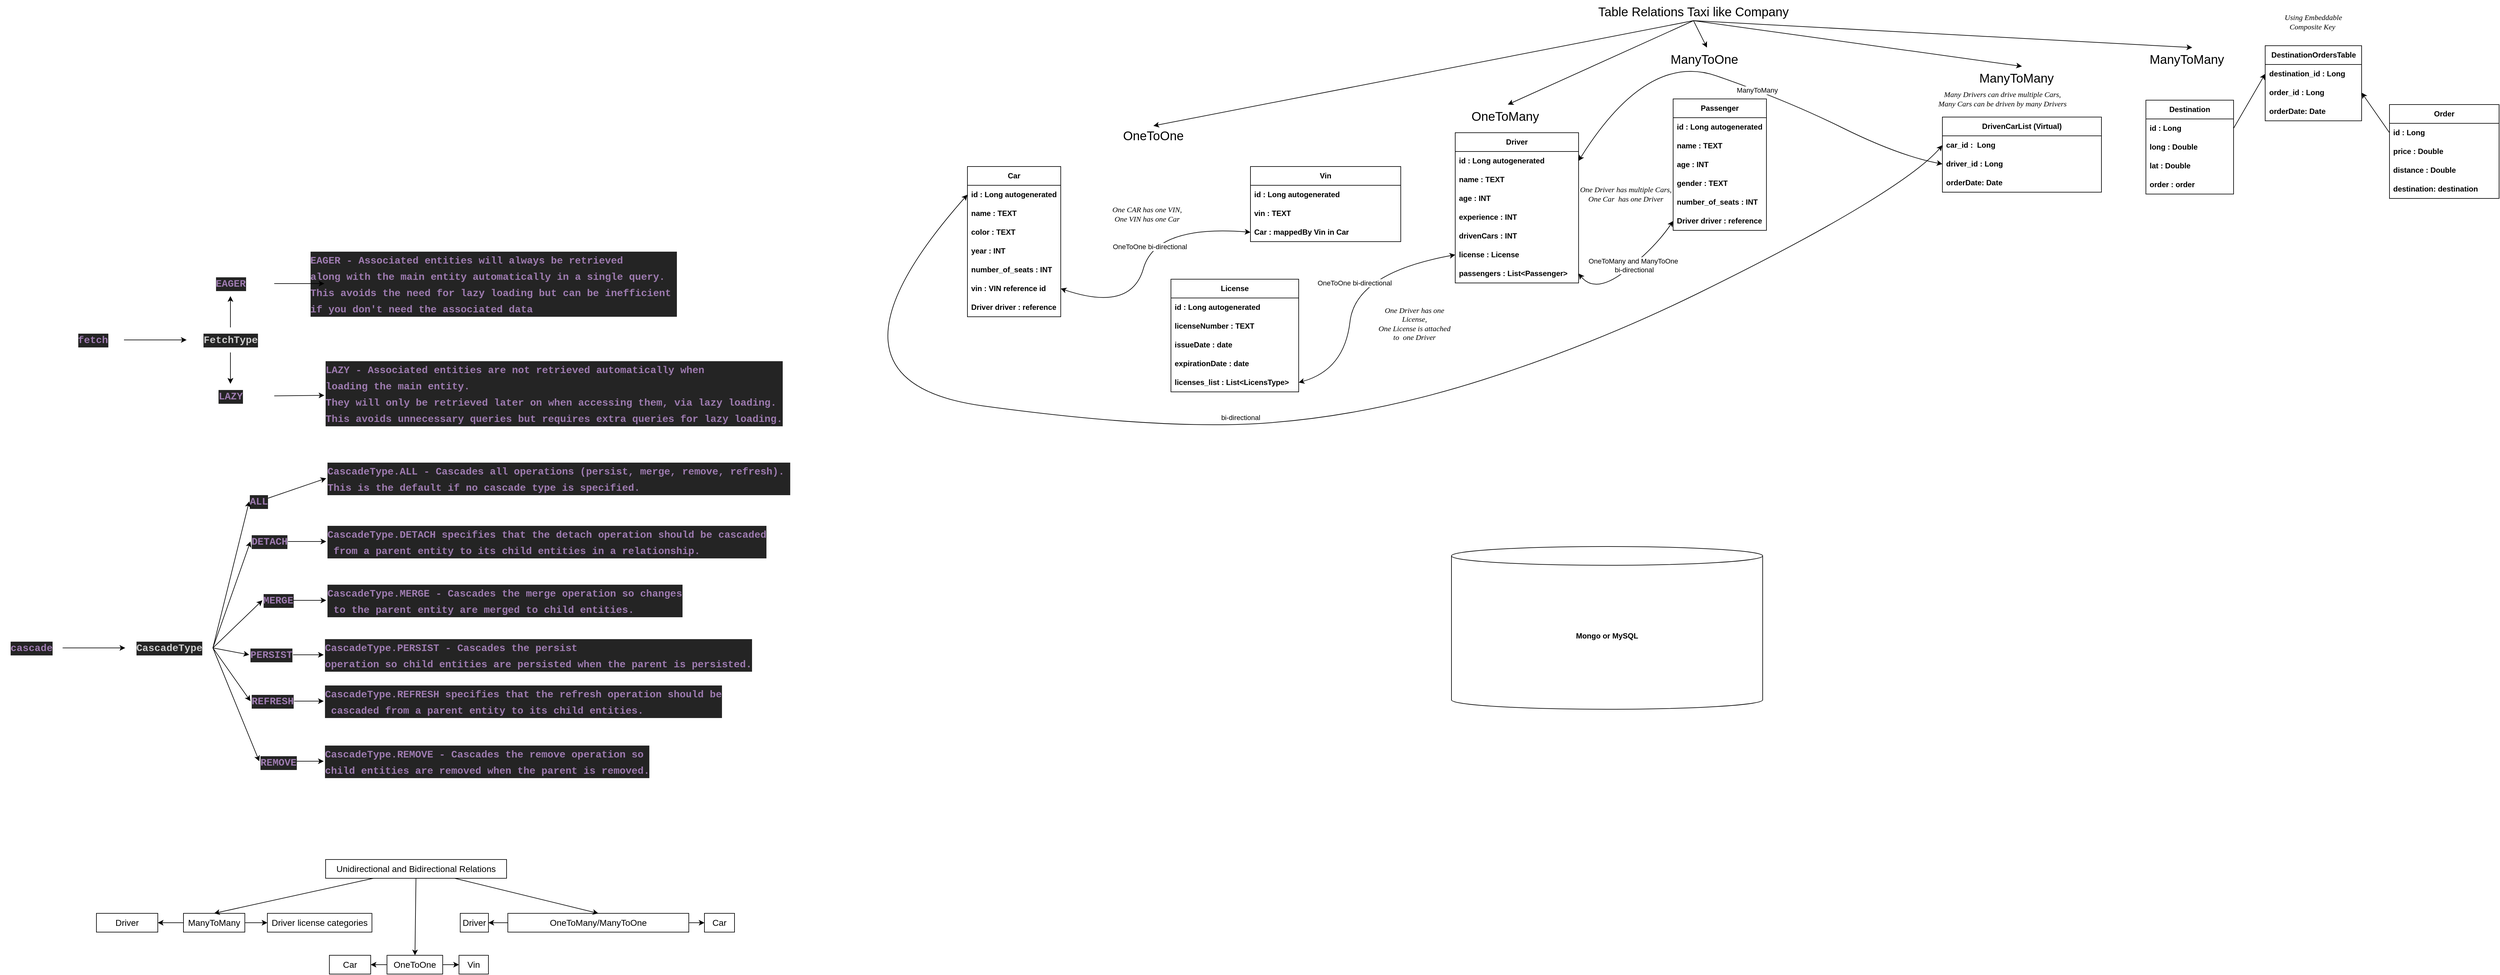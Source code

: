 <mxfile>
    <diagram id="2iBKjBLJWLR9v1AM_TlW" name="Page-1">
        <mxGraphModel dx="3069" dy="1706" grid="0" gridSize="10" guides="1" tooltips="1" connect="1" arrows="1" fold="1" page="0" pageScale="1" pageWidth="850" pageHeight="1100" math="0" shadow="0">
            <root>
                <mxCell id="0"/>
                <mxCell id="1" parent="0"/>
                <mxCell id="46" value="Mongo or MySQL" style="shape=cylinder3;whiteSpace=wrap;html=1;boundedLbl=1;backgroundOutline=1;size=15;fontStyle=1" parent="1" vertex="1">
                    <mxGeometry x="190" y="10" width="497" height="260" as="geometry"/>
                </mxCell>
                <mxCell id="94" style="edgeStyle=none;html=1;exitX=0.5;exitY=1;exitDx=0;exitDy=0;entryX=0.5;entryY=0;entryDx=0;entryDy=0;fontSize=12;fontColor=default;labelBorderColor=default;" parent="1" source="81" target="82" edge="1">
                    <mxGeometry relative="1" as="geometry"/>
                </mxCell>
                <mxCell id="96" style="edgeStyle=none;html=1;exitX=0.5;exitY=1;exitDx=0;exitDy=0;entryX=0.5;entryY=0;entryDx=0;entryDy=0;labelBorderColor=default;" parent="1" source="81" target="83" edge="1">
                    <mxGeometry relative="1" as="geometry"/>
                </mxCell>
                <mxCell id="97" style="edgeStyle=none;html=1;exitX=0.5;exitY=1;exitDx=0;exitDy=0;entryX=0.5;entryY=0;entryDx=0;entryDy=0;labelBorderColor=default;" parent="1" source="81" target="84" edge="1">
                    <mxGeometry relative="1" as="geometry"/>
                </mxCell>
                <mxCell id="286" style="edgeStyle=none;html=1;exitX=0.5;exitY=1;exitDx=0;exitDy=0;entryX=0.5;entryY=0;entryDx=0;entryDy=0;fontSize=12;" parent="1" source="81" target="285" edge="1">
                    <mxGeometry relative="1" as="geometry"/>
                </mxCell>
                <mxCell id="336" style="edgeStyle=none;html=1;exitX=0.5;exitY=1;exitDx=0;exitDy=0;entryX=0.5;entryY=0;entryDx=0;entryDy=0;" edge="1" parent="1" source="81" target="335">
                    <mxGeometry relative="1" as="geometry"/>
                </mxCell>
                <mxCell id="81" value="&lt;font style=&quot;font-size: 20px;&quot;&gt;Table Relations Taxi like Company&lt;/font&gt;" style="text;html=1;strokeColor=none;fillColor=none;align=center;verticalAlign=middle;whiteSpace=wrap;rounded=0;" parent="1" vertex="1">
                    <mxGeometry x="280" y="-860" width="593" height="30" as="geometry"/>
                </mxCell>
                <mxCell id="83" value="OneToMany" style="text;whiteSpace=wrap;fontSize=20;" parent="1" vertex="1">
                    <mxGeometry x="220" y="-696" width="120" height="30" as="geometry"/>
                </mxCell>
                <mxCell id="84" value="ManyToOne" style="text;whiteSpace=wrap;fontSize=20;" parent="1" vertex="1">
                    <mxGeometry x="538" y="-787" width="120" height="30" as="geometry"/>
                </mxCell>
                <mxCell id="168" value="" style="group" parent="1" vertex="1" connectable="0">
                    <mxGeometry x="-2030" y="-480" width="1180" height="300" as="geometry"/>
                </mxCell>
                <mxCell id="155" value="&lt;div style=&quot;color: rgb(204, 204, 204); background-color: rgb(36, 36, 36); font-family: &amp;quot;Anonymous Pro&amp;quot;, &amp;quot;Fira Code&amp;quot;, &amp;quot;Cascadia Code&amp;quot;, Consolas, &amp;quot;Courier New&amp;quot;, monospace, &amp;quot;Droid Sans Mono&amp;quot;, &amp;quot;monospace&amp;quot;, monospace; font-size: 16px; line-height: 22px;&quot;&gt;&lt;span style=&quot;color: #9e7bb0;&quot;&gt;fetch&lt;/span&gt;&lt;/div&gt;" style="text;strokeColor=none;fillColor=none;html=1;fontSize=24;fontStyle=1;verticalAlign=middle;align=center;" parent="168" vertex="1">
                    <mxGeometry y="140" width="100" height="40" as="geometry"/>
                </mxCell>
                <mxCell id="157" value="&lt;div style=&quot;color: rgb(204, 204, 204); background-color: rgb(36, 36, 36); font-family: &amp;quot;Anonymous Pro&amp;quot;, &amp;quot;Fira Code&amp;quot;, &amp;quot;Cascadia Code&amp;quot;, Consolas, &amp;quot;Courier New&amp;quot;, monospace, &amp;quot;Droid Sans Mono&amp;quot;, &amp;quot;monospace&amp;quot;, monospace; font-size: 16px; line-height: 22px;&quot;&gt;FetchType&lt;/div&gt;" style="text;strokeColor=none;fillColor=none;html=1;fontSize=24;fontStyle=1;verticalAlign=middle;align=center;" parent="168" vertex="1">
                    <mxGeometry x="200" y="140" width="140" height="40" as="geometry"/>
                </mxCell>
                <mxCell id="158" value="" style="edgeStyle=none;curved=1;html=1;strokeColor=default;startArrow=none;startFill=0;labelBorderColor=default;" parent="168" source="155" target="157" edge="1">
                    <mxGeometry relative="1" as="geometry"/>
                </mxCell>
                <mxCell id="159" value="&lt;div style=&quot;color: rgb(204, 204, 204); background-color: rgb(36, 36, 36); font-family: &amp;quot;Anonymous Pro&amp;quot;, &amp;quot;Fira Code&amp;quot;, &amp;quot;Cascadia Code&amp;quot;, Consolas, &amp;quot;Courier New&amp;quot;, monospace, &amp;quot;Droid Sans Mono&amp;quot;, &amp;quot;monospace&amp;quot;, monospace; font-size: 16px; line-height: 22px;&quot;&gt;&lt;span style=&quot;color: #9e7bb0;&quot;&gt;LAZY&lt;/span&gt;&lt;/div&gt;" style="text;strokeColor=none;fillColor=none;html=1;fontSize=24;fontStyle=1;verticalAlign=middle;align=center;" parent="168" vertex="1">
                    <mxGeometry x="200" y="230" width="140" height="40" as="geometry"/>
                </mxCell>
                <mxCell id="160" value="" style="edgeStyle=none;curved=1;html=1;strokeColor=default;startArrow=none;startFill=0;labelBorderColor=default;" parent="168" source="157" target="159" edge="1">
                    <mxGeometry relative="1" as="geometry"/>
                </mxCell>
                <mxCell id="161" value="" style="edgeStyle=none;curved=1;html=1;strokeColor=default;startArrow=none;startFill=0;labelBorderColor=default;" parent="168" source="157" target="159" edge="1">
                    <mxGeometry relative="1" as="geometry"/>
                </mxCell>
                <mxCell id="162" value="&lt;div style=&quot;color: rgb(204, 204, 204); background-color: rgb(36, 36, 36); font-family: &amp;quot;Anonymous Pro&amp;quot;, &amp;quot;Fira Code&amp;quot;, &amp;quot;Cascadia Code&amp;quot;, Consolas, &amp;quot;Courier New&amp;quot;, monospace, &amp;quot;Droid Sans Mono&amp;quot;, &amp;quot;monospace&amp;quot;, monospace; font-size: 16px; line-height: 22px;&quot;&gt;&lt;div style=&quot;line-height: 22px;&quot;&gt;&lt;span style=&quot;color: #9e7bb0;&quot;&gt;EAGER&lt;/span&gt;&lt;/div&gt;&lt;/div&gt;" style="text;strokeColor=none;fillColor=none;html=1;fontSize=24;fontStyle=1;verticalAlign=middle;align=center;" parent="168" vertex="1">
                    <mxGeometry x="200" y="50" width="140" height="40" as="geometry"/>
                </mxCell>
                <mxCell id="163" value="" style="edgeStyle=none;curved=1;html=1;strokeColor=default;startArrow=none;startFill=0;labelBorderColor=default;" parent="168" source="157" target="162" edge="1">
                    <mxGeometry relative="1" as="geometry"/>
                </mxCell>
                <mxCell id="164" value="&lt;div style=&quot;background-color: rgb(36, 36, 36); line-height: 22px;&quot;&gt;&lt;div style=&quot;text-align: left; line-height: 22px;&quot;&gt;&lt;font face=&quot;Anonymous Pro, Fira Code, Cascadia Code, Consolas, Courier New, monospace, Droid Sans Mono, monospace, monospace&quot; color=&quot;#9e7bb0&quot;&gt;&lt;span style=&quot;font-size: 16px;&quot;&gt;EAGER - Associated entities will always be retrieved&lt;/span&gt;&lt;/font&gt;&lt;/div&gt;&lt;div style=&quot;text-align: left; line-height: 22px;&quot;&gt;&lt;font face=&quot;Anonymous Pro, Fira Code, Cascadia Code, Consolas, Courier New, monospace, Droid Sans Mono, monospace, monospace&quot; color=&quot;#9e7bb0&quot;&gt;&lt;span style=&quot;font-size: 16px;&quot;&gt;along with the main entity automatically in a single query.&amp;nbsp;&lt;/span&gt;&lt;/font&gt;&lt;/div&gt;&lt;div style=&quot;text-align: left; line-height: 22px;&quot;&gt;&lt;font face=&quot;Anonymous Pro, Fira Code, Cascadia Code, Consolas, Courier New, monospace, Droid Sans Mono, monospace, monospace&quot; color=&quot;#9e7bb0&quot;&gt;&lt;span style=&quot;font-size: 16px;&quot;&gt;This avoids the need for lazy loading but can be inefficient&amp;nbsp;&lt;/span&gt;&lt;/font&gt;&lt;/div&gt;&lt;div style=&quot;text-align: left; line-height: 22px;&quot;&gt;&lt;font face=&quot;Anonymous Pro, Fira Code, Cascadia Code, Consolas, Courier New, monospace, Droid Sans Mono, monospace, monospace&quot; color=&quot;#9e7bb0&quot;&gt;&lt;span style=&quot;font-size: 16px;&quot;&gt;if you don't need the associated data&lt;/span&gt;&lt;/font&gt;&lt;br&gt;&lt;/div&gt;&lt;/div&gt;" style="text;strokeColor=none;fillColor=none;html=1;fontSize=24;fontStyle=1;verticalAlign=middle;align=center;" parent="168" vertex="1">
                    <mxGeometry x="420" width="540" height="140" as="geometry"/>
                </mxCell>
                <mxCell id="165" value="" style="edgeStyle=none;curved=1;html=1;strokeColor=default;startArrow=none;startFill=0;labelBorderColor=default;" parent="168" source="162" target="164" edge="1">
                    <mxGeometry relative="1" as="geometry"/>
                </mxCell>
                <mxCell id="166" value="&lt;div style=&quot;background-color: rgb(36, 36, 36); line-height: 22px;&quot;&gt;&lt;font face=&quot;Anonymous Pro, Fira Code, Cascadia Code, Consolas, Courier New, monospace, Droid Sans Mono, monospace, monospace&quot; color=&quot;#9e7bb0&quot;&gt;&lt;span style=&quot;font-size: 16px;&quot;&gt;LAZY - Associated entities are not retrieved automatically when&lt;/span&gt;&lt;/font&gt;&lt;/div&gt;&lt;div style=&quot;background-color: rgb(36, 36, 36); line-height: 22px;&quot;&gt;&lt;span style=&quot;font-size: 16px; color: rgb(158, 123, 176); font-family: &amp;quot;Anonymous Pro&amp;quot;, &amp;quot;Fira Code&amp;quot;, &amp;quot;Cascadia Code&amp;quot;, Consolas, &amp;quot;Courier New&amp;quot;, monospace, &amp;quot;Droid Sans Mono&amp;quot;, monospace, monospace;&quot;&gt;loading the main entity.&lt;/span&gt;&lt;/div&gt;&lt;div style=&quot;background-color: rgb(36, 36, 36); line-height: 22px;&quot;&gt;&lt;font face=&quot;Anonymous Pro, Fira Code, Cascadia Code, Consolas, Courier New, monospace, Droid Sans Mono, monospace, monospace&quot; color=&quot;#9e7bb0&quot;&gt;&lt;span style=&quot;font-size: 16px;&quot;&gt;They will only be retrieved later on when accessing them, via lazy loading.&lt;/span&gt;&lt;/font&gt;&lt;/div&gt;&lt;div style=&quot;background-color: rgb(36, 36, 36); line-height: 22px;&quot;&gt;&lt;font face=&quot;Anonymous Pro, Fira Code, Cascadia Code, Consolas, Courier New, monospace, Droid Sans Mono, monospace, monospace&quot; color=&quot;#9e7bb0&quot;&gt;&lt;span style=&quot;font-size: 16px;&quot;&gt;This avoids unnecessary queries but requires extra queries for lazy loading.&lt;/span&gt;&lt;/font&gt;&lt;br&gt;&lt;/div&gt;" style="text;strokeColor=none;fillColor=none;html=1;fontSize=24;fontStyle=1;verticalAlign=middle;align=left;fontFamily=Tahoma;" parent="168" vertex="1">
                    <mxGeometry x="420" y="190" width="760" height="110" as="geometry"/>
                </mxCell>
                <mxCell id="167" value="" style="edgeStyle=none;curved=1;html=1;strokeColor=default;fontFamily=Tahoma;startArrow=none;startFill=0;labelBorderColor=default;" parent="168" source="159" target="166" edge="1">
                    <mxGeometry relative="1" as="geometry"/>
                </mxCell>
                <mxCell id="187" value="&lt;div style=&quot;background-color: rgb(36, 36, 36); line-height: 22px;&quot;&gt;&lt;div style=&quot;line-height: 22px;&quot;&gt;&lt;font face=&quot;Anonymous Pro, Fira Code, Cascadia Code, Consolas, Courier New, monospace, Droid Sans Mono, monospace, monospace&quot; color=&quot;#9e7bb0&quot;&gt;&lt;span style=&quot;font-size: 16px;&quot;&gt;CascadeType.ALL - Cascades all operations (persist, merge, remove, refresh).&amp;nbsp;&lt;/span&gt;&lt;/font&gt;&lt;/div&gt;&lt;div style=&quot;line-height: 22px;&quot;&gt;&lt;font face=&quot;Anonymous Pro, Fira Code, Cascadia Code, Consolas, Courier New, monospace, Droid Sans Mono, monospace, monospace&quot; color=&quot;#9e7bb0&quot;&gt;&lt;span style=&quot;font-size: 16px;&quot;&gt;This is the default if no cascade type is specified.&lt;/span&gt;&lt;/font&gt;&lt;br&gt;&lt;/div&gt;&lt;/div&gt;" style="text;strokeColor=none;fillColor=none;html=1;fontSize=24;fontStyle=1;verticalAlign=middle;align=left;fontFamily=Tahoma;" parent="1" vertex="1">
                    <mxGeometry x="-1607" y="-138" width="675" height="78" as="geometry"/>
                </mxCell>
                <mxCell id="188" value="" style="edgeStyle=none;curved=1;html=1;strokeColor=default;fontFamily=Tahoma;startArrow=none;startFill=0;entryX=0;entryY=0.5;entryDx=0;entryDy=0;labelBorderColor=default;" parent="1" source="173" target="187" edge="1">
                    <mxGeometry relative="1" as="geometry"/>
                </mxCell>
                <mxCell id="171" value="&lt;div style=&quot;color: rgb(204, 204, 204); background-color: rgb(36, 36, 36); font-family: &amp;quot;Anonymous Pro&amp;quot;, &amp;quot;Fira Code&amp;quot;, &amp;quot;Cascadia Code&amp;quot;, Consolas, &amp;quot;Courier New&amp;quot;, monospace, &amp;quot;Droid Sans Mono&amp;quot;, &amp;quot;monospace&amp;quot;, monospace; font-size: 16px; line-height: 22px;&quot;&gt;&lt;div style=&quot;line-height: 22px;&quot;&gt;CascadeType&lt;/div&gt;&lt;/div&gt;" style="text;strokeColor=none;fillColor=none;html=1;fontSize=24;fontStyle=1;verticalAlign=middle;align=center;" parent="1" vertex="1">
                    <mxGeometry x="-1928" y="152" width="140" height="40" as="geometry"/>
                </mxCell>
                <mxCell id="172" value="&lt;div style=&quot;color: rgb(204, 204, 204); background-color: rgb(36, 36, 36); font-family: &amp;quot;Anonymous Pro&amp;quot;, &amp;quot;Fira Code&amp;quot;, &amp;quot;Cascadia Code&amp;quot;, Consolas, &amp;quot;Courier New&amp;quot;, monospace, &amp;quot;Droid Sans Mono&amp;quot;, &amp;quot;monospace&amp;quot;, monospace; font-size: 16px; line-height: 22px;&quot;&gt;&lt;div style=&quot;line-height: 22px;&quot;&gt;&lt;span style=&quot;color: #9e7bb0;&quot;&gt;MERGE&lt;/span&gt;&lt;/div&gt;&lt;/div&gt;" style="text;strokeColor=none;fillColor=none;html=1;fontSize=24;fontStyle=1;verticalAlign=middle;align=center;" parent="1" vertex="1">
                    <mxGeometry x="-1709" y="76" width="50" height="40" as="geometry"/>
                </mxCell>
                <mxCell id="182" style="edgeStyle=none;curved=1;html=1;exitX=1;exitY=0.5;exitDx=0;exitDy=0;entryX=0;entryY=0.5;entryDx=0;entryDy=0;strokeColor=default;fontFamily=Tahoma;startArrow=none;startFill=0;labelBorderColor=default;" parent="1" source="171" target="172" edge="1">
                    <mxGeometry relative="1" as="geometry"/>
                </mxCell>
                <mxCell id="173" value="&lt;div style=&quot;color: rgb(204, 204, 204); background-color: rgb(36, 36, 36); font-family: &amp;quot;Anonymous Pro&amp;quot;, &amp;quot;Fira Code&amp;quot;, &amp;quot;Cascadia Code&amp;quot;, Consolas, &amp;quot;Courier New&amp;quot;, monospace, &amp;quot;Droid Sans Mono&amp;quot;, &amp;quot;monospace&amp;quot;, monospace; font-size: 16px; line-height: 22px;&quot;&gt;&lt;div style=&quot;line-height: 22px;&quot;&gt;&lt;span style=&quot;color: #9e7bb0;&quot;&gt;ALL&lt;/span&gt;&lt;/div&gt;&lt;/div&gt;" style="text;strokeColor=none;fillColor=none;html=1;fontSize=24;fontStyle=1;verticalAlign=middle;align=center;" parent="1" vertex="1">
                    <mxGeometry x="-1730" y="-82" width="30" height="40" as="geometry"/>
                </mxCell>
                <mxCell id="180" style="edgeStyle=none;curved=1;html=1;exitX=1;exitY=0.5;exitDx=0;exitDy=0;entryX=0;entryY=0.5;entryDx=0;entryDy=0;strokeColor=default;fontFamily=Tahoma;startArrow=none;startFill=0;labelBorderColor=default;" parent="1" source="171" target="173" edge="1">
                    <mxGeometry relative="1" as="geometry"/>
                </mxCell>
                <mxCell id="174" value="&lt;div style=&quot;color: rgb(204, 204, 204); background-color: rgb(36, 36, 36); font-family: &amp;quot;Anonymous Pro&amp;quot;, &amp;quot;Fira Code&amp;quot;, &amp;quot;Cascadia Code&amp;quot;, Consolas, &amp;quot;Courier New&amp;quot;, monospace, &amp;quot;Droid Sans Mono&amp;quot;, &amp;quot;monospace&amp;quot;, monospace; font-weight: bold; font-size: 16px; line-height: 22px;&quot;&gt;&lt;div&gt;&lt;span style=&quot;color: #9e7bb0;&quot;&gt;DETACH&lt;/span&gt;&lt;/div&gt;&lt;/div&gt;" style="text;strokeColor=none;fillColor=none;html=1;fontSize=24;fontStyle=1;verticalAlign=middle;align=center;fontFamily=Tahoma;" parent="1" vertex="1">
                    <mxGeometry x="-1728" y="-18" width="60" height="40" as="geometry"/>
                </mxCell>
                <mxCell id="181" style="edgeStyle=none;curved=1;html=1;exitX=1;exitY=0.5;exitDx=0;exitDy=0;entryX=0;entryY=0.5;entryDx=0;entryDy=0;strokeColor=default;fontFamily=Tahoma;startArrow=none;startFill=0;labelBorderColor=default;" parent="1" source="171" target="174" edge="1">
                    <mxGeometry relative="1" as="geometry"/>
                </mxCell>
                <mxCell id="176" value="&lt;div style=&quot;color: rgb(204, 204, 204); background-color: rgb(36, 36, 36); font-family: &amp;quot;Anonymous Pro&amp;quot;, &amp;quot;Fira Code&amp;quot;, &amp;quot;Cascadia Code&amp;quot;, Consolas, &amp;quot;Courier New&amp;quot;, monospace, &amp;quot;Droid Sans Mono&amp;quot;, &amp;quot;monospace&amp;quot;, monospace; font-size: 16px; line-height: 22px;&quot;&gt;&lt;div style=&quot;line-height: 22px;&quot;&gt;&lt;div style=&quot;line-height: 22px;&quot;&gt;&lt;span style=&quot;color: #9e7bb0;&quot;&gt;PERSIST&lt;/span&gt;&lt;/div&gt;&lt;/div&gt;&lt;/div&gt;" style="text;strokeColor=none;fillColor=none;html=1;fontSize=24;fontStyle=1;verticalAlign=middle;align=center;fontFamily=Tahoma;" parent="1" vertex="1">
                    <mxGeometry x="-1730" y="163" width="70" height="40" as="geometry"/>
                </mxCell>
                <mxCell id="183" style="edgeStyle=none;curved=1;html=1;exitX=1;exitY=0.5;exitDx=0;exitDy=0;entryX=0;entryY=0.5;entryDx=0;entryDy=0;strokeColor=default;fontFamily=Tahoma;startArrow=none;startFill=0;labelBorderColor=default;" parent="1" source="171" target="176" edge="1">
                    <mxGeometry relative="1" as="geometry"/>
                </mxCell>
                <mxCell id="178" value="&lt;div style=&quot;color: rgb(204, 204, 204); background-color: rgb(36, 36, 36); font-family: &amp;quot;Anonymous Pro&amp;quot;, &amp;quot;Fira Code&amp;quot;, &amp;quot;Cascadia Code&amp;quot;, Consolas, &amp;quot;Courier New&amp;quot;, monospace, &amp;quot;Droid Sans Mono&amp;quot;, &amp;quot;monospace&amp;quot;, monospace; font-size: 16px; line-height: 22px;&quot;&gt;&lt;div style=&quot;line-height: 22px;&quot;&gt;&lt;div style=&quot;line-height: 22px;&quot;&gt;&lt;div style=&quot;line-height: 22px;&quot;&gt;&lt;span style=&quot;color: #9e7bb0;&quot;&gt;REFRESH&lt;/span&gt;&lt;/div&gt;&lt;/div&gt;&lt;/div&gt;&lt;/div&gt;" style="text;strokeColor=none;fillColor=none;html=1;fontSize=24;fontStyle=1;verticalAlign=middle;align=center;fontFamily=Tahoma;" parent="1" vertex="1">
                    <mxGeometry x="-1728" y="237" width="70" height="40" as="geometry"/>
                </mxCell>
                <mxCell id="184" style="edgeStyle=none;curved=1;html=1;exitX=1;exitY=0.5;exitDx=0;exitDy=0;entryX=0;entryY=0.5;entryDx=0;entryDy=0;strokeColor=default;fontFamily=Tahoma;startArrow=none;startFill=0;labelBorderColor=default;" parent="1" source="171" target="178" edge="1">
                    <mxGeometry relative="1" as="geometry"/>
                </mxCell>
                <mxCell id="179" value="&lt;div style=&quot;color: rgb(204, 204, 204); background-color: rgb(36, 36, 36); font-family: &amp;quot;Anonymous Pro&amp;quot;, &amp;quot;Fira Code&amp;quot;, &amp;quot;Cascadia Code&amp;quot;, Consolas, &amp;quot;Courier New&amp;quot;, monospace, &amp;quot;Droid Sans Mono&amp;quot;, &amp;quot;monospace&amp;quot;, monospace; font-weight: bold; font-size: 16px; line-height: 22px;&quot;&gt;&lt;div&gt;&lt;span style=&quot;color: #9e7bb0;&quot;&gt;REMOVE&lt;/span&gt;&lt;/div&gt;&lt;/div&gt;" style="text;whiteSpace=wrap;html=1;fontFamily=Tahoma;" parent="1" vertex="1">
                    <mxGeometry x="-1714" y="338" width="60" height="30" as="geometry"/>
                </mxCell>
                <mxCell id="185" style="edgeStyle=none;curved=1;html=1;exitX=1;exitY=0.5;exitDx=0;exitDy=0;entryX=0;entryY=0.5;entryDx=0;entryDy=0;strokeColor=default;fontFamily=Tahoma;startArrow=none;startFill=0;labelBorderColor=default;" parent="1" source="171" target="179" edge="1">
                    <mxGeometry relative="1" as="geometry"/>
                </mxCell>
                <mxCell id="198" value="&lt;div style=&quot;background-color: rgb(36, 36, 36); line-height: 22px;&quot;&gt;&lt;div style=&quot;line-height: 22px;&quot;&gt;&lt;font face=&quot;Anonymous Pro, Fira Code, Cascadia Code, Consolas, Courier New, monospace, Droid Sans Mono, monospace, monospace&quot; color=&quot;#9e7bb0&quot;&gt;&lt;span style=&quot;font-size: 16px;&quot;&gt;CascadeType.PERSIST - Cascades the persist&lt;/span&gt;&lt;/font&gt;&lt;/div&gt;&lt;div style=&quot;line-height: 22px;&quot;&gt;&lt;font face=&quot;Anonymous Pro, Fira Code, Cascadia Code, Consolas, Courier New, monospace, Droid Sans Mono, monospace, monospace&quot; color=&quot;#9e7bb0&quot;&gt;&lt;span style=&quot;font-size: 16px;&quot;&gt;operation so child entities are persisted when the parent is persisted.&lt;/span&gt;&lt;/font&gt;&lt;br&gt;&lt;/div&gt;&lt;/div&gt;" style="text;strokeColor=none;fillColor=none;html=1;fontSize=24;fontStyle=1;verticalAlign=middle;align=left;fontFamily=Tahoma;" parent="1" vertex="1">
                    <mxGeometry x="-1611" y="144" width="630" height="78" as="geometry"/>
                </mxCell>
                <mxCell id="197" style="edgeStyle=none;curved=1;html=1;exitX=1;exitY=0.5;exitDx=0;exitDy=0;entryX=0;entryY=0.5;entryDx=0;entryDy=0;strokeColor=default;fontFamily=Tahoma;startArrow=none;startFill=0;labelBorderColor=default;" parent="1" source="176" target="198" edge="1">
                    <mxGeometry relative="1" as="geometry">
                        <mxPoint x="-1601" y="287" as="targetPoint"/>
                    </mxGeometry>
                </mxCell>
                <mxCell id="199" value="&lt;div style=&quot;background-color: rgb(36, 36, 36); line-height: 22px;&quot;&gt;&lt;div style=&quot;line-height: 22px;&quot;&gt;&lt;font face=&quot;Anonymous Pro, Fira Code, Cascadia Code, Consolas, Courier New, monospace, Droid Sans Mono, monospace, monospace&quot; color=&quot;#9e7bb0&quot;&gt;&lt;span style=&quot;font-size: 16px;&quot;&gt;CascadeType.MERGE - Cascades the merge operation so changes&lt;/span&gt;&lt;/font&gt;&lt;/div&gt;&lt;div style=&quot;line-height: 22px;&quot;&gt;&lt;font face=&quot;Anonymous Pro, Fira Code, Cascadia Code, Consolas, Courier New, monospace, Droid Sans Mono, monospace, monospace&quot; color=&quot;#9e7bb0&quot;&gt;&lt;span style=&quot;font-size: 16px;&quot;&gt;&amp;nbsp;to the parent entity are merged to child entities.&lt;/span&gt;&lt;/font&gt;&lt;br&gt;&lt;/div&gt;&lt;/div&gt;" style="text;strokeColor=none;fillColor=none;html=1;fontSize=24;fontStyle=1;verticalAlign=middle;align=left;fontFamily=Tahoma;" parent="1" vertex="1">
                    <mxGeometry x="-1607" y="57" width="515" height="78" as="geometry"/>
                </mxCell>
                <mxCell id="201" style="edgeStyle=none;curved=1;html=1;exitX=1;exitY=0.5;exitDx=0;exitDy=0;entryX=0;entryY=0.5;entryDx=0;entryDy=0;strokeColor=default;fontFamily=Tahoma;startArrow=none;startFill=0;labelBorderColor=default;" parent="1" source="172" target="199" edge="1">
                    <mxGeometry relative="1" as="geometry"/>
                </mxCell>
                <mxCell id="200" value="&lt;div style=&quot;background-color: rgb(36, 36, 36); line-height: 22px;&quot;&gt;&lt;div style=&quot;line-height: 22px;&quot;&gt;&lt;font face=&quot;Anonymous Pro, Fira Code, Cascadia Code, Consolas, Courier New, monospace, Droid Sans Mono, monospace, monospace&quot; color=&quot;#9e7bb0&quot;&gt;&lt;span style=&quot;font-size: 16px;&quot;&gt;CascadeType.REMOVE - Cascades the remove operation so&lt;/span&gt;&lt;/font&gt;&lt;/div&gt;&lt;div style=&quot;line-height: 22px;&quot;&gt;&lt;font face=&quot;Anonymous Pro, Fira Code, Cascadia Code, Consolas, Courier New, monospace, Droid Sans Mono, monospace, monospace&quot; color=&quot;#9e7bb0&quot;&gt;&lt;span style=&quot;font-size: 16px;&quot;&gt;child entities are removed when the parent is removed.&lt;/span&gt;&lt;/font&gt;&lt;br&gt;&lt;/div&gt;&lt;/div&gt;" style="text;strokeColor=none;fillColor=none;html=1;fontSize=24;fontStyle=1;verticalAlign=middle;align=left;fontFamily=Tahoma;" parent="1" vertex="1">
                    <mxGeometry x="-1611" y="314" width="481" height="78" as="geometry"/>
                </mxCell>
                <mxCell id="202" style="edgeStyle=none;curved=1;html=1;exitX=1;exitY=0.5;exitDx=0;exitDy=0;entryX=0;entryY=0.5;entryDx=0;entryDy=0;strokeColor=default;fontFamily=Tahoma;startArrow=none;startFill=0;labelBorderColor=default;" parent="1" source="179" target="200" edge="1">
                    <mxGeometry relative="1" as="geometry"/>
                </mxCell>
                <mxCell id="206" style="edgeStyle=none;curved=1;html=1;exitX=1;exitY=0.5;exitDx=0;exitDy=0;strokeColor=default;fontFamily=Tahoma;startArrow=none;startFill=0;entryX=0;entryY=0.5;entryDx=0;entryDy=0;labelBorderColor=default;" parent="1" source="178" target="205" edge="1">
                    <mxGeometry relative="1" as="geometry">
                        <mxPoint x="516.0" y="275.5" as="targetPoint"/>
                    </mxGeometry>
                </mxCell>
                <mxCell id="203" value="&lt;div style=&quot;background-color: rgb(36, 36, 36); line-height: 22px;&quot;&gt;&lt;div style=&quot;line-height: 22px;&quot;&gt;&lt;font face=&quot;Anonymous Pro, Fira Code, Cascadia Code, Consolas, Courier New, monospace, Droid Sans Mono, monospace, monospace&quot; color=&quot;#9e7bb0&quot;&gt;&lt;span style=&quot;font-size: 16px;&quot;&gt;CascadeType.DETACH specifies that the detach operation should be cascaded&lt;/span&gt;&lt;/font&gt;&lt;/div&gt;&lt;div style=&quot;line-height: 22px;&quot;&gt;&lt;font face=&quot;Anonymous Pro, Fira Code, Cascadia Code, Consolas, Courier New, monospace, Droid Sans Mono, monospace, monospace&quot; color=&quot;#9e7bb0&quot;&gt;&lt;span style=&quot;font-size: 16px;&quot;&gt;&amp;nbsp;from a parent entity to its child entities in a relationship.&lt;/span&gt;&lt;/font&gt;&lt;br&gt;&lt;/div&gt;&lt;/div&gt;" style="text;strokeColor=none;fillColor=none;html=1;fontSize=24;fontStyle=1;verticalAlign=middle;align=left;fontFamily=Tahoma;" parent="1" vertex="1">
                    <mxGeometry x="-1607" y="-37" width="647" height="78" as="geometry"/>
                </mxCell>
                <mxCell id="204" style="edgeStyle=none;curved=1;html=1;exitX=1;exitY=0.5;exitDx=0;exitDy=0;entryX=0;entryY=0.5;entryDx=0;entryDy=0;strokeColor=default;fontFamily=Tahoma;startArrow=none;startFill=0;labelBorderColor=default;" parent="1" source="174" target="203" edge="1">
                    <mxGeometry relative="1" as="geometry"/>
                </mxCell>
                <mxCell id="186" style="edgeStyle=none;curved=1;html=1;exitX=1;exitY=0.5;exitDx=0;exitDy=0;entryX=0;entryY=0.5;entryDx=0;entryDy=0;strokeColor=default;fontFamily=Tahoma;startArrow=none;startFill=0;labelBorderColor=default;" parent="1" source="170" target="171" edge="1">
                    <mxGeometry relative="1" as="geometry"/>
                </mxCell>
                <mxCell id="170" value="&lt;div style=&quot;color: rgb(204, 204, 204); background-color: rgb(36, 36, 36); font-family: &amp;quot;Anonymous Pro&amp;quot;, &amp;quot;Fira Code&amp;quot;, &amp;quot;Cascadia Code&amp;quot;, Consolas, &amp;quot;Courier New&amp;quot;, monospace, &amp;quot;Droid Sans Mono&amp;quot;, &amp;quot;monospace&amp;quot;, monospace; font-size: 16px; line-height: 22px;&quot;&gt;&lt;div style=&quot;line-height: 22px;&quot;&gt;&lt;span style=&quot;color: #9e7bb0;&quot;&gt;cascade&lt;/span&gt;&lt;/div&gt;&lt;/div&gt;" style="text;strokeColor=none;fillColor=none;html=1;fontSize=24;fontStyle=1;verticalAlign=middle;align=center;" parent="1" vertex="1">
                    <mxGeometry x="-2128" y="152" width="100" height="40" as="geometry"/>
                </mxCell>
                <mxCell id="205" value="&lt;div style=&quot;background-color: rgb(36, 36, 36); line-height: 22px;&quot;&gt;&lt;div style=&quot;line-height: 22px;&quot;&gt;&lt;font face=&quot;Anonymous Pro, Fira Code, Cascadia Code, Consolas, Courier New, monospace, Droid Sans Mono, monospace, monospace&quot; color=&quot;#9e7bb0&quot;&gt;&lt;span style=&quot;font-size: 16px;&quot;&gt;CascadeType.REFRESH specifies that the refresh operation should be&lt;/span&gt;&lt;/font&gt;&lt;/div&gt;&lt;div style=&quot;line-height: 22px;&quot;&gt;&lt;font face=&quot;Anonymous Pro, Fira Code, Cascadia Code, Consolas, Courier New, monospace, Droid Sans Mono, monospace, monospace&quot; color=&quot;#9e7bb0&quot;&gt;&lt;span style=&quot;font-size: 16px;&quot;&gt;&amp;nbsp;cascaded from a parent entity to its child entities.&lt;/span&gt;&lt;/font&gt;&lt;br&gt;&lt;/div&gt;&lt;/div&gt;" style="text;strokeColor=none;fillColor=none;html=1;fontSize=24;fontStyle=1;verticalAlign=middle;align=left;fontFamily=Tahoma;" parent="1" vertex="1">
                    <mxGeometry x="-1611" y="218" width="583" height="78" as="geometry"/>
                </mxCell>
                <mxCell id="213" value="Driver" style="swimlane;fontStyle=1;childLayout=stackLayout;horizontal=1;startSize=30;horizontalStack=0;resizeParent=1;resizeParentMax=0;resizeLast=0;collapsible=1;marginBottom=0;whiteSpace=wrap;html=1;" parent="1" vertex="1">
                    <mxGeometry x="196" y="-651" width="197" height="240" as="geometry">
                        <mxRectangle x="182" y="-625" width="70" height="30" as="alternateBounds"/>
                    </mxGeometry>
                </mxCell>
                <mxCell id="214" value="&lt;span&gt;id :&lt;/span&gt; Long autogenerated" style="text;strokeColor=none;fillColor=none;align=left;verticalAlign=middle;spacingLeft=4;spacingRight=4;overflow=hidden;points=[[0,0.5],[1,0.5]];portConstraint=eastwest;rotatable=0;whiteSpace=wrap;html=1;fontStyle=1" parent="213" vertex="1">
                    <mxGeometry y="30" width="197" height="30" as="geometry"/>
                </mxCell>
                <mxCell id="215" value="&lt;span&gt;name :&lt;/span&gt; TEXT" style="text;strokeColor=none;fillColor=none;align=left;verticalAlign=middle;spacingLeft=4;spacingRight=4;overflow=hidden;points=[[0,0.5],[1,0.5]];portConstraint=eastwest;rotatable=0;whiteSpace=wrap;html=1;fontStyle=1" parent="213" vertex="1">
                    <mxGeometry y="60" width="197" height="30" as="geometry"/>
                </mxCell>
                <mxCell id="216" value="&lt;span&gt;age :&lt;/span&gt; INT" style="text;strokeColor=none;fillColor=none;align=left;verticalAlign=middle;spacingLeft=4;spacingRight=4;overflow=hidden;points=[[0,0.5],[1,0.5]];portConstraint=eastwest;rotatable=0;whiteSpace=wrap;html=1;fontStyle=1" parent="213" vertex="1">
                    <mxGeometry y="90" width="197" height="30" as="geometry"/>
                </mxCell>
                <mxCell id="217" value="&lt;span&gt;experience :&lt;/span&gt; INT" style="text;strokeColor=none;fillColor=none;align=left;verticalAlign=middle;spacingLeft=4;spacingRight=4;overflow=hidden;points=[[0,0.5],[1,0.5]];portConstraint=eastwest;rotatable=0;whiteSpace=wrap;html=1;fontStyle=1" parent="213" vertex="1">
                    <mxGeometry y="120" width="197" height="30" as="geometry"/>
                </mxCell>
                <mxCell id="294" value="drivenCars : INT" style="text;strokeColor=none;fillColor=none;align=left;verticalAlign=middle;spacingLeft=4;spacingRight=4;overflow=hidden;points=[[0,0.5],[1,0.5]];portConstraint=eastwest;rotatable=0;whiteSpace=wrap;html=1;fontStyle=1" parent="213" vertex="1">
                    <mxGeometry y="150" width="197" height="30" as="geometry"/>
                </mxCell>
                <mxCell id="295" value="license : License" style="text;strokeColor=none;fillColor=none;align=left;verticalAlign=middle;spacingLeft=4;spacingRight=4;overflow=hidden;points=[[0,0.5],[1,0.5]];portConstraint=eastwest;rotatable=0;whiteSpace=wrap;html=1;fontStyle=1" parent="213" vertex="1">
                    <mxGeometry y="180" width="197" height="30" as="geometry"/>
                </mxCell>
                <mxCell id="229" value="passengers : List&amp;lt;Passenger&amp;gt;&amp;nbsp;" style="text;strokeColor=none;fillColor=none;align=left;verticalAlign=middle;spacingLeft=4;spacingRight=4;overflow=hidden;points=[[0,0.5],[1,0.5]];portConstraint=eastwest;rotatable=0;whiteSpace=wrap;html=1;fontStyle=1" parent="213" vertex="1">
                    <mxGeometry y="210" width="197" height="30" as="geometry"/>
                </mxCell>
                <mxCell id="254" value="" style="group" parent="1" vertex="1" connectable="0">
                    <mxGeometry x="-1974" y="510" width="1019" height="183" as="geometry"/>
                </mxCell>
                <mxCell id="230" value="&lt;span style=&quot;font-size: 14px;&quot;&gt;Unidirectional and Bidirectional Relations&lt;/span&gt;" style="text;html=1;strokeColor=default;fillColor=none;align=center;verticalAlign=middle;whiteSpace=wrap;rounded=0;container=0;" parent="254" vertex="1">
                    <mxGeometry x="366" width="289" height="30" as="geometry"/>
                </mxCell>
                <mxCell id="232" value="&lt;font style=&quot;font-size: 14px;&quot;&gt;OneToOne&lt;/font&gt;" style="text;html=1;strokeColor=default;fillColor=none;align=center;verticalAlign=middle;whiteSpace=wrap;rounded=0;fontSize=14;container=0;" parent="254" vertex="1">
                    <mxGeometry x="464" y="153" width="89" height="30" as="geometry"/>
                </mxCell>
                <mxCell id="233" value="" style="edgeStyle=none;html=1;fontSize=14;labelBorderColor=default;" parent="254" source="230" target="232" edge="1">
                    <mxGeometry relative="1" as="geometry"/>
                </mxCell>
                <mxCell id="234" value="&lt;font style=&quot;font-size: 14px;&quot;&gt;Car&lt;/font&gt;" style="text;html=1;strokeColor=default;fillColor=none;align=center;verticalAlign=middle;whiteSpace=wrap;rounded=0;fontSize=14;container=0;" parent="254" vertex="1">
                    <mxGeometry x="372" y="153" width="66" height="30" as="geometry"/>
                </mxCell>
                <mxCell id="235" value="" style="edgeStyle=none;html=1;fontSize=14;labelBorderColor=default;" parent="254" source="232" target="234" edge="1">
                    <mxGeometry relative="1" as="geometry"/>
                </mxCell>
                <mxCell id="237" value="&lt;font style=&quot;font-size: 14px;&quot;&gt;Vin&lt;/font&gt;" style="text;html=1;strokeColor=default;fillColor=none;align=center;verticalAlign=middle;whiteSpace=wrap;rounded=0;fontSize=14;container=0;" parent="254" vertex="1">
                    <mxGeometry x="579" y="153" width="47" height="30" as="geometry"/>
                </mxCell>
                <mxCell id="238" value="" style="edgeStyle=none;html=1;fontSize=14;labelBorderColor=default;" parent="254" source="232" target="237" edge="1">
                    <mxGeometry relative="1" as="geometry"/>
                </mxCell>
                <mxCell id="239" value="&lt;font style=&quot;font-size: 14px;&quot;&gt;OneToMany/ManyToOne&lt;/font&gt;" style="text;html=1;strokeColor=default;fillColor=none;align=center;verticalAlign=middle;whiteSpace=wrap;rounded=0;container=0;" parent="254" vertex="1">
                    <mxGeometry x="657" y="86" width="289" height="30" as="geometry"/>
                </mxCell>
                <mxCell id="240" value="" style="edgeStyle=none;html=1;fontSize=14;labelBorderColor=default;entryX=0.5;entryY=0;entryDx=0;entryDy=0;" parent="254" source="230" target="239" edge="1">
                    <mxGeometry relative="1" as="geometry"/>
                </mxCell>
                <mxCell id="241" value="&lt;font style=&quot;font-size: 14px;&quot;&gt;Driver&lt;/font&gt;" style="text;html=1;strokeColor=default;fillColor=none;align=center;verticalAlign=middle;whiteSpace=wrap;rounded=0;container=0;" parent="254" vertex="1">
                    <mxGeometry x="581" y="86" width="45" height="30" as="geometry"/>
                </mxCell>
                <mxCell id="242" value="" style="edgeStyle=none;html=1;fontSize=14;labelBorderColor=default;" parent="254" source="239" target="241" edge="1">
                    <mxGeometry relative="1" as="geometry"/>
                </mxCell>
                <mxCell id="243" value="&lt;font style=&quot;font-size: 14px;&quot;&gt;Car&lt;/font&gt;" style="text;html=1;strokeColor=default;fillColor=none;align=center;verticalAlign=middle;whiteSpace=wrap;rounded=0;container=0;" parent="254" vertex="1">
                    <mxGeometry x="971" y="86" width="48" height="30" as="geometry"/>
                </mxCell>
                <mxCell id="244" value="" style="edgeStyle=none;html=1;fontSize=14;labelBorderColor=default;" parent="254" source="239" target="243" edge="1">
                    <mxGeometry relative="1" as="geometry"/>
                </mxCell>
                <mxCell id="245" value="&lt;font style=&quot;font-size: 14px;&quot;&gt;ManyToMany&lt;/font&gt;" style="text;html=1;strokeColor=default;fillColor=none;align=center;verticalAlign=middle;whiteSpace=wrap;rounded=0;container=0;" parent="254" vertex="1">
                    <mxGeometry x="139" y="86" width="98" height="30" as="geometry"/>
                </mxCell>
                <mxCell id="246" value="" style="edgeStyle=none;html=1;fontSize=14;labelBorderColor=default;entryX=0.5;entryY=0;entryDx=0;entryDy=0;" parent="254" source="230" target="245" edge="1">
                    <mxGeometry relative="1" as="geometry"/>
                </mxCell>
                <mxCell id="247" value="&lt;font style=&quot;font-size: 14px;&quot;&gt;Driver&lt;/font&gt;" style="text;html=1;strokeColor=default;fillColor=none;align=center;verticalAlign=middle;whiteSpace=wrap;rounded=0;container=0;" parent="254" vertex="1">
                    <mxGeometry y="86" width="98" height="30" as="geometry"/>
                </mxCell>
                <mxCell id="248" value="" style="edgeStyle=none;html=1;fontSize=14;labelBorderColor=default;" parent="254" source="245" target="247" edge="1">
                    <mxGeometry relative="1" as="geometry"/>
                </mxCell>
                <mxCell id="249" value="&lt;font style=&quot;font-size: 14px;&quot;&gt;Driver license categories&lt;/font&gt;" style="text;html=1;strokeColor=default;fillColor=none;align=center;verticalAlign=middle;whiteSpace=wrap;rounded=0;container=0;" parent="254" vertex="1">
                    <mxGeometry x="273" y="86" width="167" height="30" as="geometry"/>
                </mxCell>
                <mxCell id="250" value="" style="edgeStyle=none;html=1;fontSize=14;labelBorderColor=default;" parent="254" source="245" target="249" edge="1">
                    <mxGeometry relative="1" as="geometry"/>
                </mxCell>
                <mxCell id="82" value="OneToOne" style="text;strokeColor=none;fillColor=none;align=center;verticalAlign=middle;rounded=0;fontSize=20;fontColor=default;whiteSpace=wrap;" parent="1" vertex="1">
                    <mxGeometry x="-341" y="-662" width="110" height="30" as="geometry"/>
                </mxCell>
                <mxCell id="142" value="Vin" style="swimlane;fontStyle=1;childLayout=stackLayout;horizontal=1;startSize=30;horizontalStack=0;resizeParent=1;resizeParentMax=0;resizeLast=0;collapsible=1;marginBottom=0;whiteSpace=wrap;html=1;" parent="1" vertex="1">
                    <mxGeometry x="-131" y="-597" width="240" height="120" as="geometry">
                        <mxRectangle x="-131" y="-597" width="60" height="30" as="alternateBounds"/>
                    </mxGeometry>
                </mxCell>
                <mxCell id="143" value="id :&amp;nbsp;&lt;span style=&quot;&quot;&gt;Long autogenerated&lt;/span&gt;" style="text;strokeColor=none;fillColor=none;align=left;verticalAlign=middle;spacingLeft=4;spacingRight=4;overflow=hidden;points=[[0,0.5],[1,0.5]];portConstraint=eastwest;rotatable=0;whiteSpace=wrap;html=1;fontStyle=1" parent="142" vertex="1">
                    <mxGeometry y="30" width="240" height="30" as="geometry"/>
                </mxCell>
                <mxCell id="144" value="vin : &lt;span style=&quot;&quot;&gt;TEXT&lt;/span&gt;" style="text;strokeColor=none;fillColor=none;align=left;verticalAlign=middle;spacingLeft=4;spacingRight=4;overflow=hidden;points=[[0,0.5],[1,0.5]];portConstraint=eastwest;rotatable=0;whiteSpace=wrap;html=1;fontStyle=1" parent="142" vertex="1">
                    <mxGeometry y="60" width="240" height="30" as="geometry"/>
                </mxCell>
                <mxCell id="148" value="&lt;span&gt;Car : &lt;/span&gt;mappedBy Vin in Car" style="text;strokeColor=none;fillColor=none;align=left;verticalAlign=middle;spacingLeft=4;spacingRight=4;overflow=hidden;points=[[0,0.5],[1,0.5]];portConstraint=eastwest;rotatable=0;whiteSpace=wrap;html=1;fontStyle=1" parent="142" vertex="1">
                    <mxGeometry y="90" width="240" height="30" as="geometry"/>
                </mxCell>
                <mxCell id="151" style="html=1;entryX=0;entryY=0.5;entryDx=0;entryDy=0;strokeColor=default;startArrow=classic;startFill=1;curved=1;labelBorderColor=default;exitX=1;exitY=0.5;exitDx=0;exitDy=0;" parent="1" source="302" target="148" edge="1">
                    <mxGeometry relative="1" as="geometry">
                        <mxPoint x="-222.0" y="-484" as="targetPoint"/>
                        <mxPoint x="-412" y="-389" as="sourcePoint"/>
                        <Array as="points">
                            <mxPoint x="-322" y="-364"/>
                            <mxPoint x="-282" y="-504"/>
                        </Array>
                    </mxGeometry>
                </mxCell>
                <mxCell id="152" value="OneToOne bi-directional" style="edgeLabel;html=1;align=center;verticalAlign=middle;resizable=0;points=[];" parent="151" vertex="1" connectable="0">
                    <mxGeometry x="0.098" relative="1" as="geometry">
                        <mxPoint as="offset"/>
                    </mxGeometry>
                </mxCell>
                <mxCell id="211" value="&lt;i&gt;One CAR has one VIN,&lt;br&gt;One VIN has one Car&lt;/i&gt;" style="text;html=1;strokeColor=none;fillColor=none;align=center;verticalAlign=middle;whiteSpace=wrap;rounded=0;fontFamily=Tahoma;" parent="1" vertex="1">
                    <mxGeometry x="-361" y="-556" width="130" height="70" as="geometry"/>
                </mxCell>
                <mxCell id="264" style="html=1;entryX=0;entryY=0.5;entryDx=0;entryDy=0;strokeColor=default;startArrow=classic;startFill=1;curved=1;labelBorderColor=default;exitX=1;exitY=0.5;exitDx=0;exitDy=0;" parent="1" source="229" target="315" edge="1">
                    <mxGeometry relative="1" as="geometry">
                        <mxPoint x="551" y="-471" as="targetPoint"/>
                        <mxPoint x="342" y="-336" as="sourcePoint"/>
                        <Array as="points">
                            <mxPoint x="420" y="-393"/>
                            <mxPoint x="515" y="-467"/>
                        </Array>
                    </mxGeometry>
                </mxCell>
                <mxCell id="265" value="OneToMany and ManyToOne&lt;br&gt;&amp;nbsp;bi-directional" style="edgeLabel;html=1;align=center;verticalAlign=middle;resizable=0;points=[];" parent="264" vertex="1" connectable="0">
                    <mxGeometry x="0.098" relative="1" as="geometry">
                        <mxPoint as="offset"/>
                    </mxGeometry>
                </mxCell>
                <mxCell id="266" value="&lt;i&gt;One Driver has multiple Cars,&lt;br&gt;One Car&amp;nbsp; has one Driver&lt;/i&gt;" style="text;html=1;strokeColor=none;fillColor=none;align=center;verticalAlign=middle;whiteSpace=wrap;rounded=0;fontFamily=Tahoma;" parent="1" vertex="1">
                    <mxGeometry x="393" y="-588" width="151" height="70" as="geometry"/>
                </mxCell>
                <mxCell id="283" value="&lt;i&gt;Many Drivers can drive multiple Cars,&lt;br&gt;Many Cars can be driven by many Drivers&lt;/i&gt;" style="text;html=1;strokeColor=none;fillColor=none;align=center;verticalAlign=middle;whiteSpace=wrap;rounded=0;fontFamily=Tahoma;" parent="1" vertex="1">
                    <mxGeometry x="937" y="-740" width="266" height="70" as="geometry"/>
                </mxCell>
                <mxCell id="285" value="ManyToMany" style="text;whiteSpace=wrap;fontSize=20;" parent="1" vertex="1">
                    <mxGeometry x="1031" y="-757" width="140" height="30" as="geometry"/>
                </mxCell>
                <mxCell id="288" value="License" style="swimlane;fontStyle=1;childLayout=stackLayout;horizontal=1;startSize=30;horizontalStack=0;resizeParent=1;resizeParentMax=0;resizeLast=0;collapsible=1;marginBottom=0;whiteSpace=wrap;html=1;" parent="1" vertex="1">
                    <mxGeometry x="-258" y="-417" width="204" height="180" as="geometry">
                        <mxRectangle x="-258" y="-417" width="80" height="30" as="alternateBounds"/>
                    </mxGeometry>
                </mxCell>
                <mxCell id="289" value="&lt;span&gt;id :&lt;/span&gt; Long autogenerated" style="text;strokeColor=none;fillColor=none;align=left;verticalAlign=middle;spacingLeft=4;spacingRight=4;overflow=hidden;points=[[0,0.5],[1,0.5]];portConstraint=eastwest;rotatable=0;whiteSpace=wrap;html=1;fontStyle=1" parent="288" vertex="1">
                    <mxGeometry y="30" width="204" height="30" as="geometry"/>
                </mxCell>
                <mxCell id="290" value="&lt;span&gt;licenseNumber :&lt;/span&gt; TEXT" style="text;strokeColor=none;fillColor=none;align=left;verticalAlign=middle;spacingLeft=4;spacingRight=4;overflow=hidden;points=[[0,0.5],[1,0.5]];portConstraint=eastwest;rotatable=0;whiteSpace=wrap;html=1;fontStyle=1" parent="288" vertex="1">
                    <mxGeometry y="60" width="204" height="30" as="geometry"/>
                </mxCell>
                <mxCell id="291" value="issueDate : date" style="text;strokeColor=none;fillColor=none;align=left;verticalAlign=middle;spacingLeft=4;spacingRight=4;overflow=hidden;points=[[0,0.5],[1,0.5]];portConstraint=eastwest;rotatable=0;whiteSpace=wrap;html=1;fontStyle=1" parent="288" vertex="1">
                    <mxGeometry y="90" width="204" height="30" as="geometry"/>
                </mxCell>
                <mxCell id="292" value="expirationDate : date" style="text;strokeColor=none;fillColor=none;align=left;verticalAlign=middle;spacingLeft=4;spacingRight=4;overflow=hidden;points=[[0,0.5],[1,0.5]];portConstraint=eastwest;rotatable=0;whiteSpace=wrap;html=1;fontStyle=1" parent="288" vertex="1">
                    <mxGeometry y="120" width="204" height="30" as="geometry"/>
                </mxCell>
                <mxCell id="293" value="licenses_list : List&amp;lt;LicensType&amp;gt;&amp;nbsp;" style="text;strokeColor=none;fillColor=none;align=left;verticalAlign=middle;spacingLeft=4;spacingRight=4;overflow=hidden;points=[[0,0.5],[1,0.5]];portConstraint=eastwest;rotatable=0;whiteSpace=wrap;html=1;fontStyle=1" parent="288" vertex="1">
                    <mxGeometry y="150" width="204" height="30" as="geometry"/>
                </mxCell>
                <mxCell id="296" value="Car" style="swimlane;fontStyle=1;childLayout=stackLayout;horizontal=1;startSize=30;horizontalStack=0;resizeParent=1;resizeParentMax=0;resizeLast=0;collapsible=1;marginBottom=0;whiteSpace=wrap;html=1;" parent="1" vertex="1">
                    <mxGeometry x="-583" y="-597" width="149" height="240" as="geometry">
                        <mxRectangle x="-583" y="-597" width="60" height="30" as="alternateBounds"/>
                    </mxGeometry>
                </mxCell>
                <mxCell id="297" value="id :&amp;nbsp;&lt;span style=&quot;&quot;&gt;Long autogenerated&lt;/span&gt;" style="text;strokeColor=none;fillColor=none;align=left;verticalAlign=middle;spacingLeft=4;spacingRight=4;overflow=hidden;points=[[0,0.5],[1,0.5]];portConstraint=eastwest;rotatable=0;whiteSpace=wrap;html=1;fontStyle=1" parent="296" vertex="1">
                    <mxGeometry y="30" width="149" height="30" as="geometry"/>
                </mxCell>
                <mxCell id="298" value="name : &lt;span style=&quot;&quot;&gt;TEXT&lt;/span&gt;" style="text;strokeColor=none;fillColor=none;align=left;verticalAlign=middle;spacingLeft=4;spacingRight=4;overflow=hidden;points=[[0,0.5],[1,0.5]];portConstraint=eastwest;rotatable=0;whiteSpace=wrap;html=1;fontStyle=1" parent="296" vertex="1">
                    <mxGeometry y="60" width="149" height="30" as="geometry"/>
                </mxCell>
                <mxCell id="299" value="color :&amp;nbsp;&lt;span style=&quot;&quot;&gt;TEXT&lt;/span&gt;" style="text;strokeColor=none;fillColor=none;align=left;verticalAlign=middle;spacingLeft=4;spacingRight=4;overflow=hidden;points=[[0,0.5],[1,0.5]];portConstraint=eastwest;rotatable=0;whiteSpace=wrap;html=1;fontStyle=1" parent="296" vertex="1">
                    <mxGeometry y="90" width="149" height="30" as="geometry"/>
                </mxCell>
                <mxCell id="300" value="year :&amp;nbsp;&lt;span style=&quot;&quot;&gt;INT&lt;/span&gt;" style="text;strokeColor=none;fillColor=none;align=left;verticalAlign=middle;spacingLeft=4;spacingRight=4;overflow=hidden;points=[[0,0.5],[1,0.5]];portConstraint=eastwest;rotatable=0;whiteSpace=wrap;html=1;fontStyle=1" parent="296" vertex="1">
                    <mxGeometry y="120" width="149" height="30" as="geometry"/>
                </mxCell>
                <mxCell id="301" value="number_of_seats :&amp;nbsp;&lt;span style=&quot;&quot;&gt;INT&lt;/span&gt;" style="text;strokeColor=none;fillColor=none;align=left;verticalAlign=middle;spacingLeft=4;spacingRight=4;overflow=hidden;points=[[0,0.5],[1,0.5]];portConstraint=eastwest;rotatable=0;whiteSpace=wrap;html=1;fontStyle=1" parent="296" vertex="1">
                    <mxGeometry y="150" width="149" height="30" as="geometry"/>
                </mxCell>
                <mxCell id="302" value="&lt;span&gt;vin :&lt;/span&gt; VIN reference id" style="text;strokeColor=none;fillColor=none;align=left;verticalAlign=middle;spacingLeft=4;spacingRight=4;overflow=hidden;points=[[0,0.5],[1,0.5]];portConstraint=eastwest;rotatable=0;whiteSpace=wrap;html=1;fontStyle=1" parent="296" vertex="1">
                    <mxGeometry y="180" width="149" height="30" as="geometry"/>
                </mxCell>
                <mxCell id="303" value="Driver driver : reference" style="text;strokeColor=none;fillColor=none;align=left;verticalAlign=middle;spacingLeft=4;spacingRight=4;overflow=hidden;points=[[0,0.5],[1,0.5]];portConstraint=eastwest;rotatable=0;whiteSpace=wrap;html=1;fontStyle=1" parent="296" vertex="1">
                    <mxGeometry y="210" width="149" height="30" as="geometry"/>
                </mxCell>
                <mxCell id="305" style="html=1;strokeColor=default;startArrow=classic;startFill=1;curved=1;labelBorderColor=default;exitX=1;exitY=0.5;exitDx=0;exitDy=0;entryX=0;entryY=0.5;entryDx=0;entryDy=0;" parent="1" source="293" target="295" edge="1">
                    <mxGeometry relative="1" as="geometry">
                        <mxPoint x="172" y="-429" as="targetPoint"/>
                        <mxPoint x="-236" y="-308" as="sourcePoint"/>
                        <Array as="points">
                            <mxPoint x="19" y="-272"/>
                            <mxPoint x="37" y="-427"/>
                        </Array>
                    </mxGeometry>
                </mxCell>
                <mxCell id="306" value="OneToOne bi-directional" style="edgeLabel;html=1;align=center;verticalAlign=middle;resizable=0;points=[];" parent="305" vertex="1" connectable="0">
                    <mxGeometry x="0.098" relative="1" as="geometry">
                        <mxPoint as="offset"/>
                    </mxGeometry>
                </mxCell>
                <mxCell id="308" value="Passenger" style="swimlane;fontStyle=1;childLayout=stackLayout;horizontal=1;startSize=30;horizontalStack=0;resizeParent=1;resizeParentMax=0;resizeLast=0;collapsible=1;marginBottom=0;whiteSpace=wrap;html=1;" parent="1" vertex="1">
                    <mxGeometry x="544" y="-705" width="149" height="210" as="geometry">
                        <mxRectangle x="577" y="-684" width="60" height="30" as="alternateBounds"/>
                    </mxGeometry>
                </mxCell>
                <mxCell id="309" value="id :&amp;nbsp;&lt;span style=&quot;&quot;&gt;Long autogenerated&lt;/span&gt;" style="text;strokeColor=none;fillColor=none;align=left;verticalAlign=middle;spacingLeft=4;spacingRight=4;overflow=hidden;points=[[0,0.5],[1,0.5]];portConstraint=eastwest;rotatable=0;whiteSpace=wrap;html=1;fontStyle=1" parent="308" vertex="1">
                    <mxGeometry y="30" width="149" height="30" as="geometry"/>
                </mxCell>
                <mxCell id="310" value="name : &lt;span style=&quot;&quot;&gt;TEXT&lt;/span&gt;" style="text;strokeColor=none;fillColor=none;align=left;verticalAlign=middle;spacingLeft=4;spacingRight=4;overflow=hidden;points=[[0,0.5],[1,0.5]];portConstraint=eastwest;rotatable=0;whiteSpace=wrap;html=1;fontStyle=1" parent="308" vertex="1">
                    <mxGeometry y="60" width="149" height="30" as="geometry"/>
                </mxCell>
                <mxCell id="311" value="age : INT" style="text;strokeColor=none;fillColor=none;align=left;verticalAlign=middle;spacingLeft=4;spacingRight=4;overflow=hidden;points=[[0,0.5],[1,0.5]];portConstraint=eastwest;rotatable=0;whiteSpace=wrap;html=1;fontStyle=1" parent="308" vertex="1">
                    <mxGeometry y="90" width="149" height="30" as="geometry"/>
                </mxCell>
                <mxCell id="312" value="gender : TEXT" style="text;strokeColor=none;fillColor=none;align=left;verticalAlign=middle;spacingLeft=4;spacingRight=4;overflow=hidden;points=[[0,0.5],[1,0.5]];portConstraint=eastwest;rotatable=0;whiteSpace=wrap;html=1;fontStyle=1" parent="308" vertex="1">
                    <mxGeometry y="120" width="149" height="30" as="geometry"/>
                </mxCell>
                <mxCell id="313" value="number_of_seats :&amp;nbsp;&lt;span style=&quot;&quot;&gt;INT&lt;/span&gt;" style="text;strokeColor=none;fillColor=none;align=left;verticalAlign=middle;spacingLeft=4;spacingRight=4;overflow=hidden;points=[[0,0.5],[1,0.5]];portConstraint=eastwest;rotatable=0;whiteSpace=wrap;html=1;fontStyle=1" parent="308" vertex="1">
                    <mxGeometry y="150" width="149" height="30" as="geometry"/>
                </mxCell>
                <mxCell id="315" value="Driver driver : reference" style="text;strokeColor=none;fillColor=none;align=left;verticalAlign=middle;spacingLeft=4;spacingRight=4;overflow=hidden;points=[[0,0.5],[1,0.5]];portConstraint=eastwest;rotatable=0;whiteSpace=wrap;html=1;fontStyle=1" parent="308" vertex="1">
                    <mxGeometry y="180" width="149" height="30" as="geometry"/>
                </mxCell>
                <mxCell id="316" value="DrivenCarList (Virtual)" style="swimlane;fontStyle=1;childLayout=stackLayout;horizontal=1;startSize=30;horizontalStack=0;resizeParent=1;resizeParentMax=0;resizeLast=0;collapsible=1;marginBottom=0;whiteSpace=wrap;html=1;" parent="1" vertex="1">
                    <mxGeometry x="974" y="-676" width="254" height="120" as="geometry">
                        <mxRectangle x="577" y="-684" width="60" height="30" as="alternateBounds"/>
                    </mxGeometry>
                </mxCell>
                <mxCell id="317" value="car_id :&amp;nbsp; Long" style="text;strokeColor=none;fillColor=none;align=left;verticalAlign=middle;spacingLeft=4;spacingRight=4;overflow=hidden;points=[[0,0.5],[1,0.5]];portConstraint=eastwest;rotatable=0;whiteSpace=wrap;html=1;fontStyle=1" parent="316" vertex="1">
                    <mxGeometry y="30" width="254" height="30" as="geometry"/>
                </mxCell>
                <mxCell id="318" value="driver_id : Long" style="text;strokeColor=none;fillColor=none;align=left;verticalAlign=middle;spacingLeft=4;spacingRight=4;overflow=hidden;points=[[0,0.5],[1,0.5]];portConstraint=eastwest;rotatable=0;whiteSpace=wrap;html=1;fontStyle=1" parent="316" vertex="1">
                    <mxGeometry y="60" width="254" height="30" as="geometry"/>
                </mxCell>
                <mxCell id="319" value="orderDate: Date" style="text;strokeColor=none;fillColor=none;align=left;verticalAlign=middle;spacingLeft=4;spacingRight=4;overflow=hidden;points=[[0,0.5],[1,0.5]];portConstraint=eastwest;rotatable=0;whiteSpace=wrap;html=1;fontStyle=1" parent="316" vertex="1">
                    <mxGeometry y="90" width="254" height="30" as="geometry"/>
                </mxCell>
                <mxCell id="325" style="html=1;strokeColor=default;startArrow=classic;startFill=1;curved=1;labelBorderColor=default;exitX=1;exitY=0.5;exitDx=0;exitDy=0;entryX=0;entryY=0.5;entryDx=0;entryDy=0;" parent="1" source="214" target="318" edge="1">
                    <mxGeometry relative="1" as="geometry">
                        <mxPoint x="1183" y="-481" as="targetPoint"/>
                        <mxPoint x="795" y="-344" as="sourcePoint"/>
                        <Array as="points">
                            <mxPoint x="502" y="-780"/>
                            <mxPoint x="723" y="-704"/>
                            <mxPoint x="905" y="-614"/>
                        </Array>
                    </mxGeometry>
                </mxCell>
                <mxCell id="326" value="ManyToMany" style="edgeLabel;html=1;align=center;verticalAlign=middle;resizable=0;points=[];" parent="325" vertex="1" connectable="0">
                    <mxGeometry x="0.098" relative="1" as="geometry">
                        <mxPoint as="offset"/>
                    </mxGeometry>
                </mxCell>
                <mxCell id="328" style="html=1;entryX=0;entryY=0.5;entryDx=0;entryDy=0;strokeColor=default;startArrow=classic;startFill=1;curved=1;labelBorderColor=default;exitX=0;exitY=0.5;exitDx=0;exitDy=0;" parent="1" source="297" target="317" edge="1">
                    <mxGeometry relative="1" as="geometry">
                        <mxPoint x="1001" y="-561" as="targetPoint"/>
                        <mxPoint x="494" y="-335" as="sourcePoint"/>
                        <Array as="points">
                            <mxPoint x="-847" y="-254"/>
                            <mxPoint x="-268" y="-175"/>
                            <mxPoint x="64" y="-200"/>
                            <mxPoint x="418" y="-313"/>
                            <mxPoint x="748" y="-475"/>
                            <mxPoint x="941" y="-592"/>
                        </Array>
                    </mxGeometry>
                </mxCell>
                <mxCell id="330" value="bi-directional" style="edgeLabel;html=1;align=center;verticalAlign=middle;resizable=0;points=[];" parent="328" vertex="1" connectable="0">
                    <mxGeometry x="-0.166" y="44" relative="1" as="geometry">
                        <mxPoint x="125" y="24" as="offset"/>
                    </mxGeometry>
                </mxCell>
                <mxCell id="334" value="&lt;i&gt;One Driver has one License,&lt;br&gt;One License is attached to&amp;nbsp; one Driver&lt;/i&gt;" style="text;html=1;strokeColor=none;fillColor=none;align=center;verticalAlign=middle;whiteSpace=wrap;rounded=0;fontFamily=Tahoma;" parent="1" vertex="1">
                    <mxGeometry x="66" y="-381" width="130" height="70" as="geometry"/>
                </mxCell>
                <mxCell id="335" value="ManyToMany" style="text;whiteSpace=wrap;fontSize=20;" vertex="1" parent="1">
                    <mxGeometry x="1303" y="-787" width="140" height="30" as="geometry"/>
                </mxCell>
                <mxCell id="339" value="&lt;i&gt;Using Embeddable&lt;br&gt;Composite Key&amp;nbsp;&lt;br&gt;&lt;/i&gt;" style="text;html=1;strokeColor=none;fillColor=none;align=center;verticalAlign=middle;whiteSpace=wrap;rounded=0;fontFamily=Tahoma;" vertex="1" parent="1">
                    <mxGeometry x="1506" y="-863" width="121" height="70" as="geometry"/>
                </mxCell>
                <mxCell id="340" value="Order" style="swimlane;fontStyle=1;childLayout=stackLayout;horizontal=1;startSize=30;horizontalStack=0;resizeParent=1;resizeParentMax=0;resizeLast=0;collapsible=1;marginBottom=0;whiteSpace=wrap;html=1;" vertex="1" parent="1">
                    <mxGeometry x="1688" y="-696" width="175" height="150" as="geometry"/>
                </mxCell>
                <mxCell id="341" value="id : Long" style="text;strokeColor=none;fillColor=none;align=left;verticalAlign=middle;spacingLeft=4;spacingRight=4;overflow=hidden;points=[[0,0.5],[1,0.5]];portConstraint=eastwest;rotatable=0;whiteSpace=wrap;html=1;fontStyle=1" vertex="1" parent="340">
                    <mxGeometry y="30" width="175" height="30" as="geometry"/>
                </mxCell>
                <mxCell id="342" value="price : Double" style="text;strokeColor=none;fillColor=none;align=left;verticalAlign=middle;spacingLeft=4;spacingRight=4;overflow=hidden;points=[[0,0.5],[1,0.5]];portConstraint=eastwest;rotatable=0;whiteSpace=wrap;html=1;fontStyle=1" vertex="1" parent="340">
                    <mxGeometry y="60" width="175" height="30" as="geometry"/>
                </mxCell>
                <mxCell id="343" value="distance : Double" style="text;strokeColor=none;fillColor=none;align=left;verticalAlign=middle;spacingLeft=4;spacingRight=4;overflow=hidden;points=[[0,0.5],[1,0.5]];portConstraint=eastwest;rotatable=0;whiteSpace=wrap;html=1;fontStyle=1" vertex="1" parent="340">
                    <mxGeometry y="90" width="175" height="30" as="geometry"/>
                </mxCell>
                <mxCell id="349" value="destination: destination" style="text;strokeColor=none;fillColor=none;align=left;verticalAlign=middle;spacingLeft=4;spacingRight=4;overflow=hidden;points=[[0,0.5],[1,0.5]];portConstraint=eastwest;rotatable=0;whiteSpace=wrap;html=1;fontStyle=1" vertex="1" parent="340">
                    <mxGeometry y="120" width="175" height="30" as="geometry"/>
                </mxCell>
                <mxCell id="344" value="Destination" style="swimlane;fontStyle=1;childLayout=stackLayout;horizontal=1;startSize=30;horizontalStack=0;resizeParent=1;resizeParentMax=0;resizeLast=0;collapsible=1;marginBottom=0;whiteSpace=wrap;html=1;" vertex="1" parent="1">
                    <mxGeometry x="1299" y="-703" width="140" height="150" as="geometry"/>
                </mxCell>
                <mxCell id="345" value="id : Long" style="text;strokeColor=none;fillColor=none;align=left;verticalAlign=middle;spacingLeft=4;spacingRight=4;overflow=hidden;points=[[0,0.5],[1,0.5]];portConstraint=eastwest;rotatable=0;whiteSpace=wrap;html=1;fontStyle=1" vertex="1" parent="344">
                    <mxGeometry y="30" width="140" height="30" as="geometry"/>
                </mxCell>
                <mxCell id="346" value="long : Double" style="text;strokeColor=none;fillColor=none;align=left;verticalAlign=middle;spacingLeft=4;spacingRight=4;overflow=hidden;points=[[0,0.5],[1,0.5]];portConstraint=eastwest;rotatable=0;whiteSpace=wrap;html=1;fontStyle=1" vertex="1" parent="344">
                    <mxGeometry y="60" width="140" height="30" as="geometry"/>
                </mxCell>
                <mxCell id="347" value="lat : Double" style="text;strokeColor=none;fillColor=none;align=left;verticalAlign=middle;spacingLeft=4;spacingRight=4;overflow=hidden;points=[[0,0.5],[1,0.5]];portConstraint=eastwest;rotatable=0;whiteSpace=wrap;html=1;fontStyle=1" vertex="1" parent="344">
                    <mxGeometry y="90" width="140" height="30" as="geometry"/>
                </mxCell>
                <mxCell id="348" value="order : order" style="text;strokeColor=none;fillColor=none;align=left;verticalAlign=middle;spacingLeft=4;spacingRight=4;overflow=hidden;points=[[0,0.5],[1,0.5]];portConstraint=eastwest;rotatable=0;whiteSpace=wrap;html=1;fontStyle=1" vertex="1" parent="344">
                    <mxGeometry y="120" width="140" height="30" as="geometry"/>
                </mxCell>
                <mxCell id="352" value="DestinationOrdersTable" style="swimlane;fontStyle=1;childLayout=stackLayout;horizontal=1;startSize=30;horizontalStack=0;resizeParent=1;resizeParentMax=0;resizeLast=0;collapsible=1;marginBottom=0;whiteSpace=wrap;html=1;" vertex="1" parent="1">
                    <mxGeometry x="1489.5" y="-790" width="154" height="120" as="geometry"/>
                </mxCell>
                <mxCell id="353" value="destination_id : Long" style="text;strokeColor=none;fillColor=none;align=left;verticalAlign=middle;spacingLeft=4;spacingRight=4;overflow=hidden;points=[[0,0.5],[1,0.5]];portConstraint=eastwest;rotatable=0;whiteSpace=wrap;html=1;fontStyle=1" vertex="1" parent="352">
                    <mxGeometry y="30" width="154" height="30" as="geometry"/>
                </mxCell>
                <mxCell id="354" value="order_id : Long" style="text;strokeColor=none;fillColor=none;align=left;verticalAlign=middle;spacingLeft=4;spacingRight=4;overflow=hidden;points=[[0,0.5],[1,0.5]];portConstraint=eastwest;rotatable=0;whiteSpace=wrap;html=1;fontStyle=1" vertex="1" parent="352">
                    <mxGeometry y="60" width="154" height="30" as="geometry"/>
                </mxCell>
                <mxCell id="355" value="orderDate: Date" style="text;strokeColor=none;fillColor=none;align=left;verticalAlign=middle;spacingLeft=4;spacingRight=4;overflow=hidden;points=[[0,0.5],[1,0.5]];portConstraint=eastwest;rotatable=0;whiteSpace=wrap;html=1;fontStyle=1" vertex="1" parent="352">
                    <mxGeometry y="90" width="154" height="30" as="geometry"/>
                </mxCell>
                <mxCell id="359" style="edgeStyle=none;html=1;exitX=1;exitY=0.5;exitDx=0;exitDy=0;entryX=0;entryY=0.5;entryDx=0;entryDy=0;startArrow=none;startFill=0;endArrow=classic;endFill=1;" edge="1" parent="1" source="345" target="353">
                    <mxGeometry relative="1" as="geometry"/>
                </mxCell>
                <mxCell id="360" style="edgeStyle=none;html=1;exitX=1;exitY=0.5;exitDx=0;exitDy=0;entryX=0;entryY=0.5;entryDx=0;entryDy=0;startArrow=classic;startFill=1;endArrow=none;endFill=0;" edge="1" parent="1" source="354" target="341">
                    <mxGeometry relative="1" as="geometry"/>
                </mxCell>
            </root>
        </mxGraphModel>
    </diagram>
</mxfile>